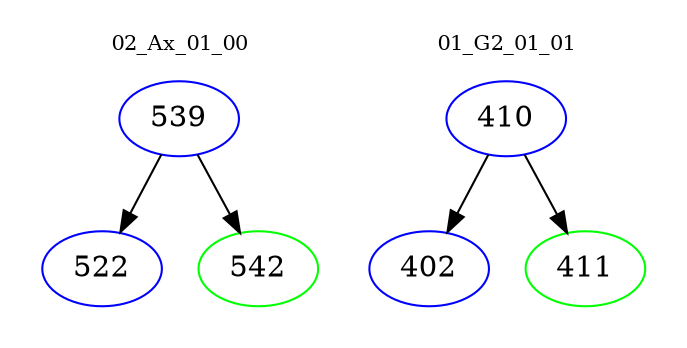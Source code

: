 digraph{
subgraph cluster_0 {
color = white
label = "02_Ax_01_00";
fontsize=10;
T0_539 [label="539", color="blue"]
T0_539 -> T0_522 [color="black"]
T0_522 [label="522", color="blue"]
T0_539 -> T0_542 [color="black"]
T0_542 [label="542", color="green"]
}
subgraph cluster_1 {
color = white
label = "01_G2_01_01";
fontsize=10;
T1_410 [label="410", color="blue"]
T1_410 -> T1_402 [color="black"]
T1_402 [label="402", color="blue"]
T1_410 -> T1_411 [color="black"]
T1_411 [label="411", color="green"]
}
}
